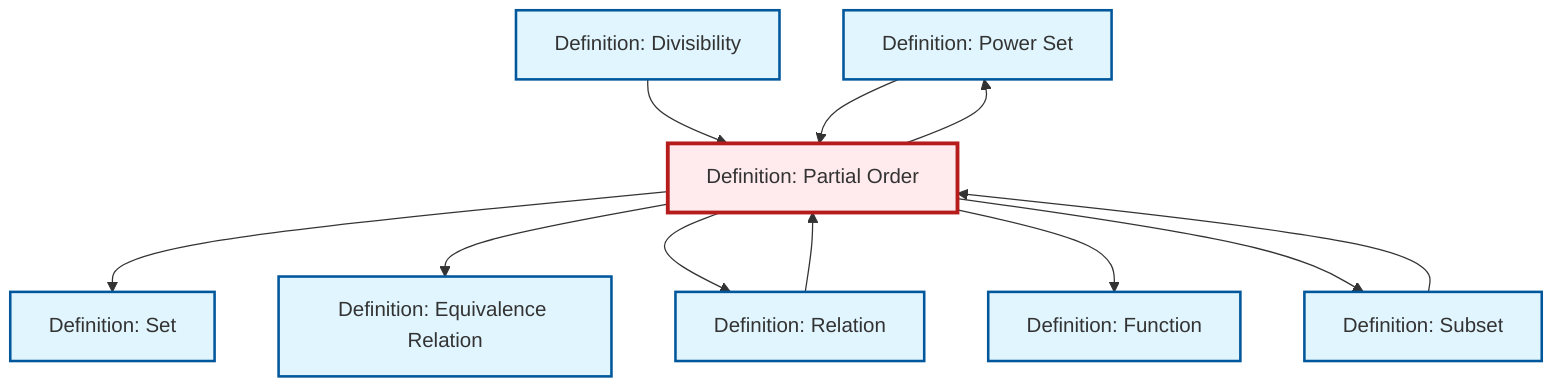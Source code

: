 graph TD
    classDef definition fill:#e1f5fe,stroke:#01579b,stroke-width:2px
    classDef theorem fill:#f3e5f5,stroke:#4a148c,stroke-width:2px
    classDef axiom fill:#fff3e0,stroke:#e65100,stroke-width:2px
    classDef example fill:#e8f5e9,stroke:#1b5e20,stroke-width:2px
    classDef current fill:#ffebee,stroke:#b71c1c,stroke-width:3px
    def-equivalence-relation["Definition: Equivalence Relation"]:::definition
    def-power-set["Definition: Power Set"]:::definition
    def-function["Definition: Function"]:::definition
    def-set["Definition: Set"]:::definition
    def-relation["Definition: Relation"]:::definition
    def-subset["Definition: Subset"]:::definition
    def-divisibility["Definition: Divisibility"]:::definition
    def-partial-order["Definition: Partial Order"]:::definition
    def-partial-order --> def-power-set
    def-partial-order --> def-set
    def-divisibility --> def-partial-order
    def-partial-order --> def-equivalence-relation
    def-power-set --> def-partial-order
    def-subset --> def-partial-order
    def-relation --> def-partial-order
    def-partial-order --> def-relation
    def-partial-order --> def-function
    def-partial-order --> def-subset
    class def-partial-order current
